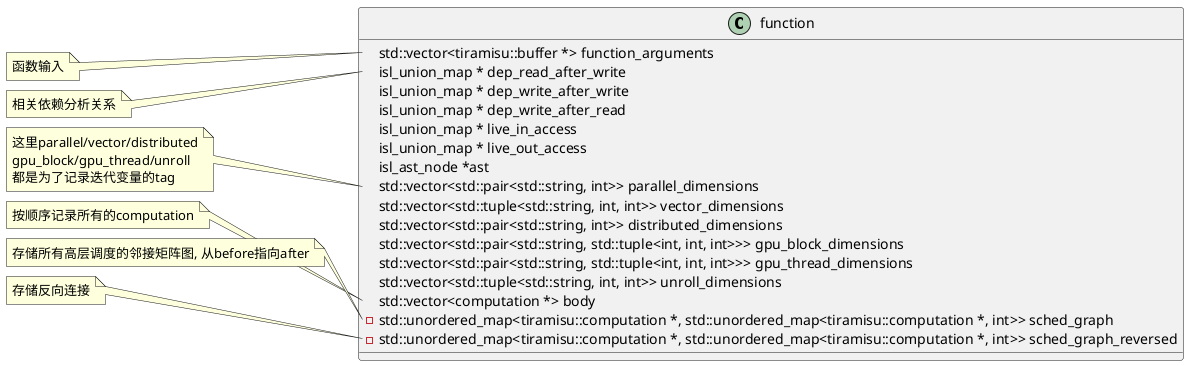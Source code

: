 ```puml
@startuml
class function {
    std::vector<tiramisu::buffer *> function_arguments
    isl_union_map * dep_read_after_write
    isl_union_map * dep_write_after_write
    isl_union_map * dep_write_after_read
    isl_union_map * live_in_access
    isl_union_map * live_out_access
    isl_ast_node *ast
    std::vector<std::pair<std::string, int>> parallel_dimensions
    std::vector<std::tuple<std::string, int, int>> vector_dimensions
    std::vector<std::pair<std::string, int>> distributed_dimensions
    std::vector<std::pair<std::string, std::tuple<int, int, int>>> gpu_block_dimensions
    std::vector<std::pair<std::string, std::tuple<int, int, int>>> gpu_thread_dimensions
    std::vector<std::tuple<std::string, int, int>> unroll_dimensions
    std::vector<computation *> body
    - std::unordered_map<tiramisu::computation *, std::unordered_map<tiramisu::computation *, int>> sched_graph
    - std::unordered_map<tiramisu::computation *, std::unordered_map<tiramisu::computation *, int>> sched_graph_reversed
}

note left of function::function_arguments
  函数输入
end note
note left of function::dep_read_after_write
  相关依赖分析关系
end note
note left of function::parallel_dimensions
  这里parallel/vector/distributed
  gpu_block/gpu_thread/unroll
  都是为了记录迭代变量的tag
end note
note left of function::body
  按顺序记录所有的computation
end note
note left of function::sched_graph
  存储所有高层调度的邻接矩阵图, 从before指向after
end note
note left of function::sched_graph_reversed
  存储反向连接
end note
@enduml
```